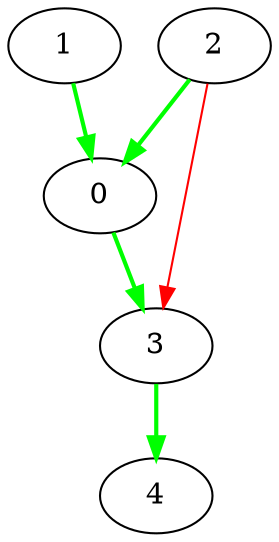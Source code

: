digraph {
  0 [label="0", color=black];
  1 -> 0 [label="", color=green, penwidth=2];
  2 -> 0 [label="", color=green, penwidth=2];
  2 [label="2", color=black];
  4 [label="4", color=black];
  3 -> 4 [label="", color=green, penwidth=2];
  1 [label="1", color=black];
  3 [label="3", color=black];
  2 -> 3 [label="", color=red];
  0 -> 3 [label="", color=green, penwidth=2];
}
